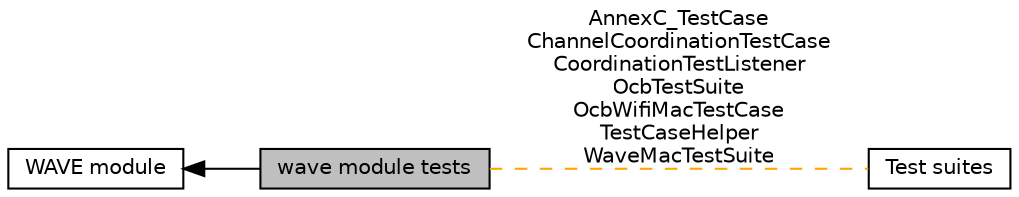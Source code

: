 digraph "wave module tests"
{
  edge [fontname="Helvetica",fontsize="10",labelfontname="Helvetica",labelfontsize="10"];
  node [fontname="Helvetica",fontsize="10",shape=box];
  rankdir=LR;
  Node1 [label="wave module tests",height=0.2,width=0.4,color="black", fillcolor="grey75", style="filled", fontcolor="black",tooltip=" "];
  Node3 [label="Test suites",height=0.2,width=0.4,color="black", fillcolor="white", style="filled",URL="$group__tests.html",tooltip="All test suites."];
  Node2 [label="WAVE module",height=0.2,width=0.4,color="black", fillcolor="white", style="filled",URL="$group__wave.html",tooltip=" "];
  Node2->Node1 [shape=plaintext, dir="back", style="solid"];
  Node1->Node3 [shape=plaintext, label="AnnexC_TestCase\nChannelCoordinationTestCase\nCoordinationTestListener\nOcbTestSuite\nOcbWifiMacTestCase\nTestCaseHelper\nWaveMacTestSuite", color="orange", dir="none", style="dashed"];
}
